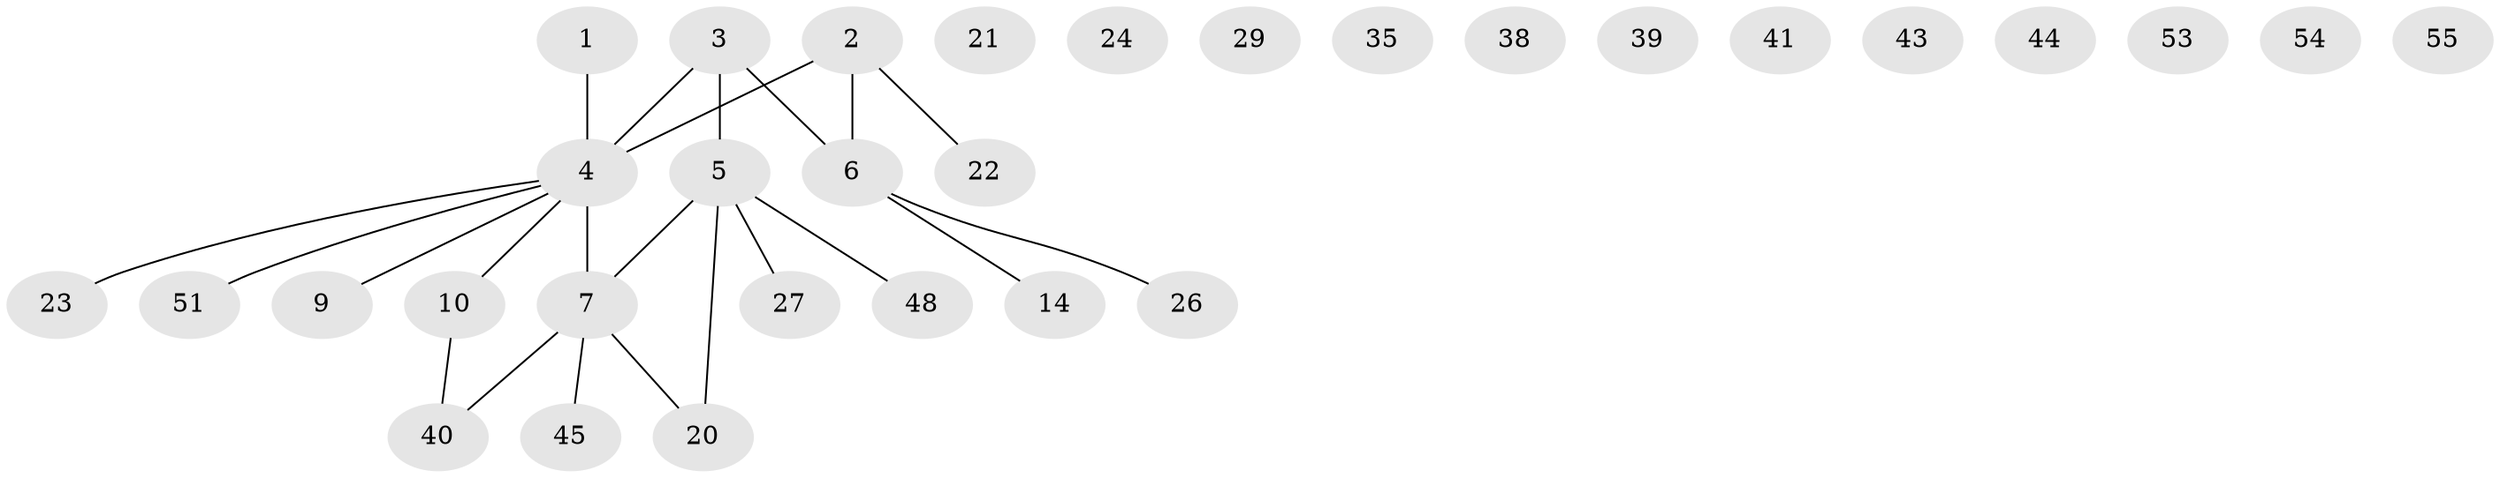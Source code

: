 // original degree distribution, {1: 0.31666666666666665, 2: 0.15, 4: 0.1, 3: 0.16666666666666666, 6: 0.05, 5: 0.016666666666666666, 0: 0.2}
// Generated by graph-tools (version 1.1) at 2025/16/03/04/25 18:16:32]
// undirected, 31 vertices, 22 edges
graph export_dot {
graph [start="1"]
  node [color=gray90,style=filled];
  1;
  2 [super="+28"];
  3 [super="+16"];
  4 [super="+13+19+34"];
  5 [super="+8"];
  6 [super="+12"];
  7 [super="+33+30+17"];
  9;
  10 [super="+46+18"];
  14;
  20;
  21;
  22 [super="+37"];
  23;
  24;
  26;
  27 [super="+32"];
  29;
  35;
  38;
  39;
  40;
  41;
  43;
  44;
  45 [super="+50"];
  48;
  51;
  53;
  54;
  55;
  1 -- 4;
  2 -- 4 [weight=2];
  2 -- 6;
  2 -- 22;
  3 -- 4;
  3 -- 6 [weight=2];
  3 -- 5;
  4 -- 51;
  4 -- 10;
  4 -- 23;
  4 -- 9;
  4 -- 7 [weight=3];
  5 -- 48;
  5 -- 20;
  5 -- 7;
  5 -- 27;
  6 -- 26;
  6 -- 14;
  7 -- 20 [weight=2];
  7 -- 45;
  7 -- 40;
  10 -- 40;
}
